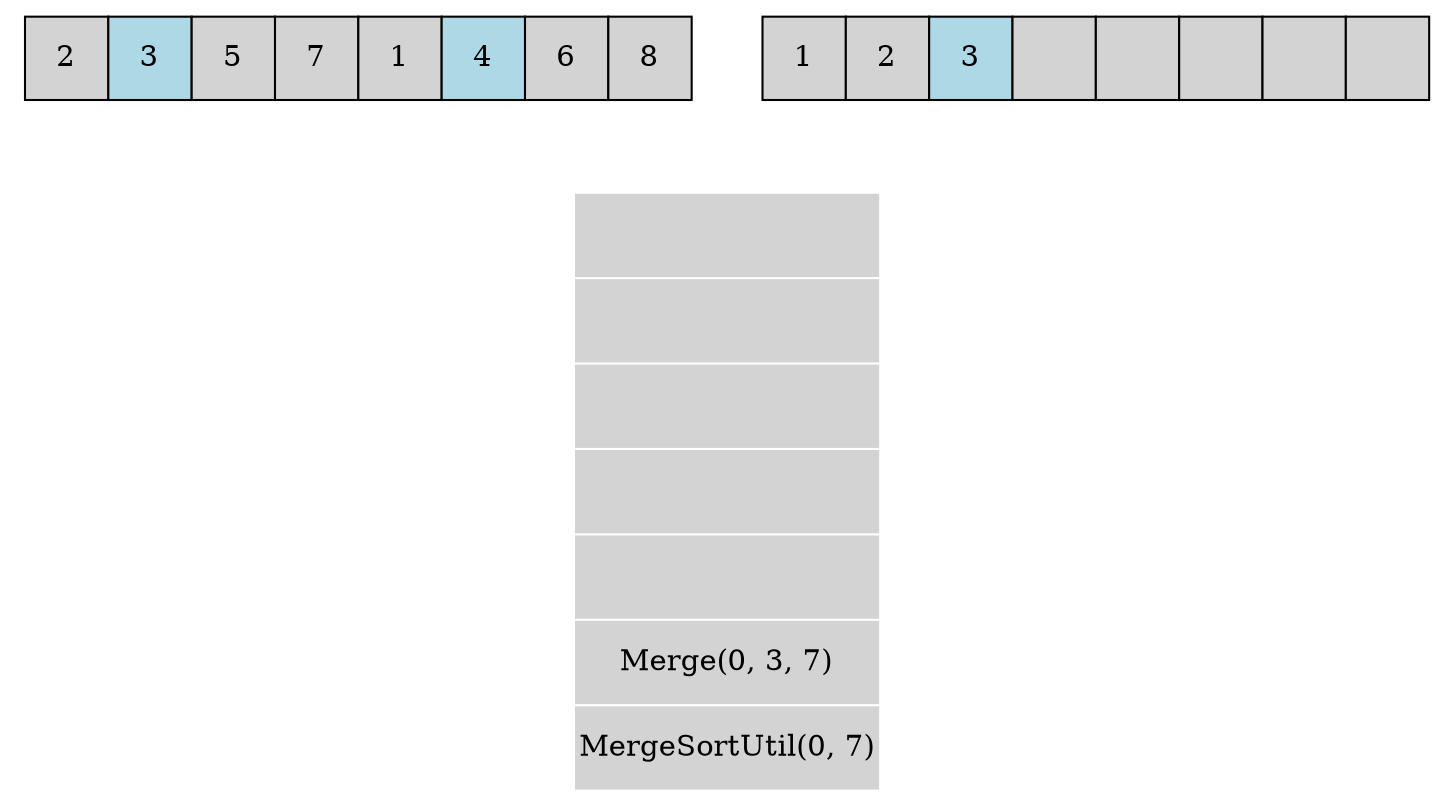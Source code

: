 digraph G
{
    node1
        [
        shape = none
            label = <<table border="0" cellspacing="0">
            <tr>
            <td port="arr0" width="40" height="40" bgcolor="lightgray" border="1">2</td>
            <td port="arr1" width="40" height="40" bgcolor="lightblue" border="1">3</td>
            <td port="arr2" width="40" height="40" bgcolor="lightgray" border="1">5</td>
            <td port="arr3" width="40" height="40" bgcolor="lightgray" border="1">7</td>
            <td port="arr4" width="40" height="40" bgcolor="lightgray" border="1">1</td>
            <td port="arr5" width="40" height="40" bgcolor="lightblue" border="1">4</td>
            <td port="arr6" width="40" height="40" bgcolor="lightgray" border="1">6</td>
            <td port="arr7" width="40" height="40" bgcolor="lightgray" border="1">8</td>
            </tr>
            </table>>
        ]
    node2
    [
        shape = none
            label = <<table border="0" cellspacing="0">
            <tr>
            <td port="tempArr0" width="40" height="40" bgcolor="lightgray" border="1">1</td>
            <td port="tempArr1" width="40" height="40" bgcolor="lightgray" border="1">2</td>
            <td port="tempArr2" width="40" height="40" bgcolor="lightblue" border="1">3</td>
            <td port="tempArr3" width="40" height="40" bgcolor="lightgray" border="1"></td>
            <td port="tempArr4" width="40" height="40" bgcolor="lightgray" border="1"></td>
            <td port="tempArr5" width="40" height="40" bgcolor="lightgray" border="1"></td>
            <td port="tempArr6" width="40" height="40" bgcolor="lightgray" border="1"></td>
            <td port="tempArr7" width="40" height="40" bgcolor="lightgray" border="1"></td>
            </tr>
            </table>>
    ]
    node3
    [
        shape = none
            label = <<table border="0" cellspacing="1">
            <tr><td port="code1" height="40" bgcolor="lightgray"></td></tr>
            <tr><td port="code2" height="40" bgcolor="lightgray"></td></tr>
            <tr><td port="code3" height="40" bgcolor="lightgray"></td></tr>
            <tr><td port="code4" height="40" bgcolor="lightgray"></td></tr>
            <tr><td port="code5" height="40" bgcolor="lightgray"></td></tr>
            <tr><td port="code6" height="40" bgcolor="lightgray">Merge(0, 3, 7)<br/></td></tr>
            <tr><td port="code7" height="40" bgcolor="lightgray">MergeSortUtil(0, 7)</td></tr>
            </table>>
    ]
    edge[style=invis]
    subgraph sb1 {peripheries=0 node1 -> node3}
    subgraph sb2 {peripheries=0 node2 -> node3}
}
